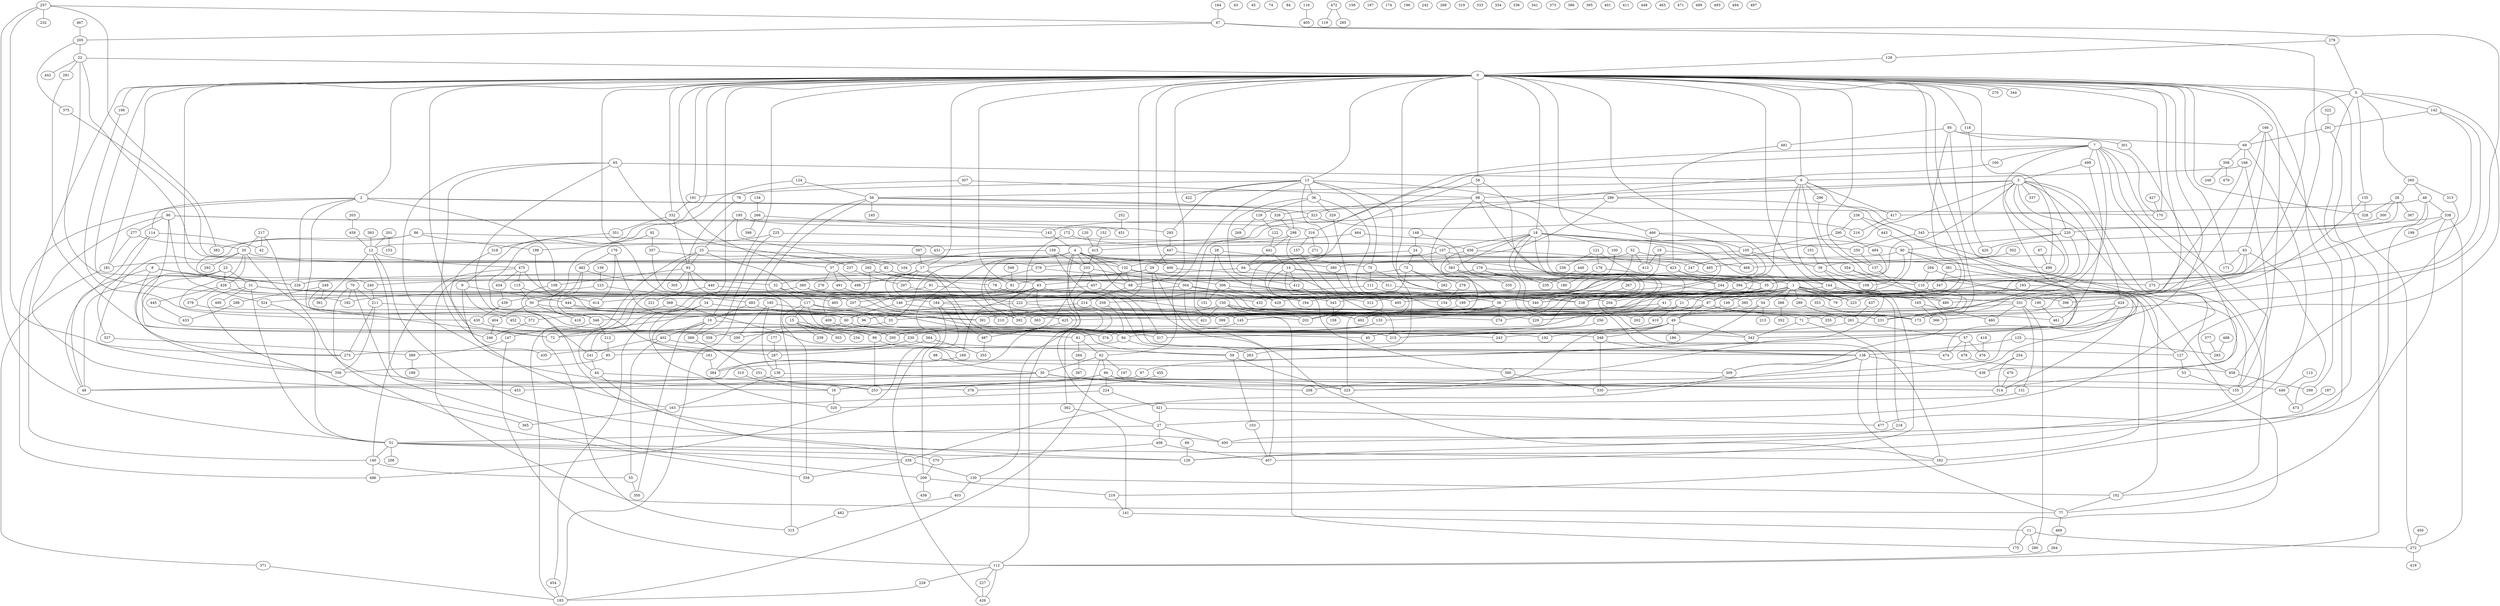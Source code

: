 graph G {
  0;
  1;
  2;
  3;
  4;
  5;
  6;
  7;
  8;
  9;
  10;
  11;
  12;
  13;
  14;
  15;
  16;
  17;
  18;
  19;
  20;
  21;
  22;
  23;
  24;
  25;
  26;
  27;
  28;
  29;
  30;
  31;
  32;
  33;
  34;
  35;
  36;
  37;
  38;
  39;
  40;
  41;
  42;
  43;
  44;
  45;
  46;
  47;
  48;
  49;
  50;
  51;
  52;
  53;
  54;
  55;
  56;
  57;
  58;
  59;
  60;
  61;
  62;
  63;
  64;
  65;
  66;
  67;
  68;
  69;
  70;
  71;
  72;
  73;
  74;
  75;
  76;
  77;
  78;
  79;
  80;
  81;
  82;
  83;
  84;
  85;
  86;
  87;
  88;
  89;
  90;
  91;
  92;
  93;
  94;
  95;
  96;
  97;
  98;
  99;
  100;
  101;
  102;
  103;
  104;
  105;
  106;
  107;
  108;
  109;
  110;
  111;
  112;
  113;
  114;
  115;
  116;
  117;
  118;
  119;
  120;
  121;
  122;
  123;
  124;
  125;
  126;
  127;
  128;
  129;
  130;
  131;
  132;
  133;
  134;
  135;
  136;
  137;
  138;
  139;
  140;
  141;
  142;
  143;
  144;
  145;
  146;
  147;
  148;
  149;
  150;
  151;
  152;
  153;
  154;
  155;
  156;
  157;
  158;
  159;
  160;
  161;
  162;
  163;
  164;
  165;
  166;
  167;
  168;
  169;
  170;
  171;
  172;
  173;
  174;
  175;
  176;
  177;
  178;
  179;
  180;
  181;
  182;
  183;
  184;
  185;
  186;
  187;
  188;
  189;
  190;
  191;
  192;
  193;
  194;
  195;
  196;
  197;
  198;
  199;
  200;
  201;
  202;
  203;
  204;
  205;
  206;
  207;
  208;
  209;
  210;
  211;
  212;
  213;
  214;
  215;
  216;
  217;
  218;
  219;
  220;
  221;
  222;
  223;
  224;
  225;
  226;
  227;
  228;
  229;
  230;
  231;
  232;
  233;
  234;
  235;
  236;
  237;
  238;
  239;
  240;
  241;
  242;
  243;
  244;
  245;
  246;
  247;
  248;
  249;
  250;
  251;
  252;
  253;
  254;
  255;
  256;
  257;
  258;
  259;
  260;
  261;
  262;
  263;
  264;
  265;
  266;
  267;
  268;
  269;
  270;
  271;
  272;
  273;
  274;
  275;
  276;
  277;
  278;
  279;
  280;
  281;
  282;
  283;
  284;
  285;
  286;
  287;
  288;
  289;
  290;
  291;
  292;
  293;
  294;
  295;
  296;
  297;
  298;
  299;
  300;
  301;
  302;
  303;
  304;
  305;
  306;
  307;
  308;
  309;
  310;
  311;
  312;
  313;
  314;
  315;
  316;
  317;
  318;
  319;
  320;
  321;
  322;
  323;
  324;
  325;
  326;
  327;
  328;
  329;
  330;
  331;
  332;
  333;
  334;
  335;
  336;
  337;
  338;
  339;
  340;
  341;
  342;
  343;
  344;
  345;
  346;
  347;
  348;
  349;
  350;
  351;
  352;
  353;
  354;
  355;
  356;
  357;
  358;
  359;
  360;
  361;
  362;
  363;
  364;
  365;
  366;
  367;
  368;
  369;
  370;
  371;
  372;
  373;
  374;
  375;
  376;
  377;
  378;
  379;
  380;
  381;
  382;
  383;
  384;
  385;
  386;
  387;
  388;
  389;
  390;
  391;
  392;
  393;
  394;
  395;
  396;
  397;
  398;
  399;
  400;
  401;
  402;
  403;
  404;
  405;
  406;
  407;
  408;
  409;
  410;
  411;
  412;
  413;
  414;
  415;
  416;
  417;
  418;
  419;
  420;
  421;
  422;
  423;
  424;
  425;
  426;
  427;
  428;
  429;
  430;
  431;
  432;
  433;
  434;
  435;
  436;
  437;
  438;
  439;
  440;
  441;
  442;
  443;
  444;
  445;
  446;
  447;
  448;
  449;
  450;
  451;
  452;
  453;
  454;
  455;
  456;
  457;
  458;
  459;
  460;
  461;
  462;
  463;
  464;
  465;
  466;
  467;
  468;
  469;
  470;
  471;
  472;
  473;
  474;
  475;
  476;
  477;
  478;
  479;
  480;
  481;
  482;
  483;
  484;
  485;
  486;
  487;
  488;
  489;
  490;
  491;
  492;
  493;
  494;
  495;
  496;
  497;
  498;
  499;
   0 -- 1;
   0 -- 2;
   0 -- 5;
   0 -- 6;
   0 -- 9;
   0 -- 10;
   0 -- 13;
   0 -- 17;
   0 -- 18;
   0 -- 37;
   0 -- 58;
   0 -- 71;
   0 -- 72;
   0 -- 79;
   0 -- 81;
   0 -- 106;
   0 -- 118;
   0 -- 137;
   0 -- 140;
   0 -- 144;
   0 -- 155;
   0 -- 170;
   0 -- 171;
   0 -- 173;
   0 -- 182;
   0 -- 191;
   0 -- 214;
   0 -- 240;
   0 -- 241;
   0 -- 259;
   0 -- 263;
   0 -- 270;
   0 -- 272;
   0 -- 299;
   0 -- 328;
   0 -- 342;
   0 -- 344;
   0 -- 406;
   0 -- 432;
   1 -- 21;
   1 -- 41;
   1 -- 50;
   1 -- 54;
   1 -- 79;
   1 -- 149;
   1 -- 165;
   1 -- 204;
   1 -- 208;
   1 -- 218;
   1 -- 223;
   1 -- 259;
   1 -- 289;
   1 -- 312;
   1 -- 388;
   1 -- 391;
   1 -- 396;
   1 -- 399;
   1 -- 407;
   2 -- 72;
   2 -- 108;
   2 -- 114;
   2 -- 170;
   2 -- 226;
   2 -- 326;
   2 -- 486;
   3 -- 27;
   3 -- 35;
   3 -- 36;
   3 -- 98;
   3 -- 155;
   3 -- 226;
   3 -- 231;
   3 -- 247;
   3 -- 286;
   3 -- 337;
   3 -- 424;
   3 -- 496;
   4 -- 27;
   4 -- 33;
   4 -- 68;
   4 -- 110;
   4 -- 112;
   4 -- 132;
   4 -- 173;
   4 -- 233;
   4 -- 392;
   4 -- 468;
   4 -- 486;
   5 -- 35;
   5 -- 127;
   5 -- 135;
   5 -- 142;
   5 -- 260;
   5 -- 477;
   6 -- 56;
   6 -- 59;
   6 -- 296;
   6 -- 340;
   6 -- 345;
   6 -- 384;
   6 -- 417;
   7 -- 12;
   7 -- 102;
   7 -- 126;
   7 -- 160;
   7 -- 170;
   7 -- 173;
   7 -- 275;
   7 -- 316;
   7 -- 317;
   7 -- 499;
   8 -- 48;
   8 -- 207;
   8 -- 226;
   8 -- 273;
   9 -- 163;
   9 -- 241;
   9 -- 444;
   10 -- 72;
   10 -- 317;
   10 -- 350;
   10 -- 369;
   10 -- 402;
   11 -- 175;
   11 -- 272;
   11 -- 280;
   12 -- 16;
   12 -- 126;
   12 -- 361;
   12 -- 475;
   13 -- 38;
   13 -- 62;
   13 -- 64;
   13 -- 75;
   13 -- 191;
   13 -- 238;
   13 -- 293;
   13 -- 422;
   13 -- 466;
   14 -- 194;
   14 -- 275;
   14 -- 311;
   14 -- 390;
   14 -- 412;
   15 -- 40;
   15 -- 99;
   15 -- 234;
   15 -- 239;
   15 -- 303;
   16 -- 320;
   17 -- 59;
   17 -- 146;
   17 -- 210;
   17 -- 297;
   17 -- 487;
   17 -- 498;
   18 -- 87;
   18 -- 100;
   18 -- 107;
   18 -- 210;
   18 -- 274;
   18 -- 295;
   18 -- 340;
   18 -- 383;
   18 -- 456;
   18 -- 468;
   19 -- 194;
   19 -- 413;
   19 -- 496;
   20 -- 226;
   20 -- 292;
   20 -- 406;
   20 -- 428;
   20 -- 430;
   20 -- 452;
   21 -- 96;
   21 -- 410;
   22 -- 0;
   22 -- 109;
   22 -- 281;
   22 -- 376;
   22 -- 442;
   23 -- 31;
   23 -- 48;
   23 -- 200;
   23 -- 356;
   23 -- 428;
   24 -- 36;
   24 -- 37;
   24 -- 73;
   25 -- 93;
   25 -- 183;
   25 -- 202;
   25 -- 315;
   25 -- 380;
   26 -- 300;
   26 -- 328;
   26 -- 367;
   26 -- 485;
   27 -- 51;
   27 -- 400;
   27 -- 408;
   28 -- 75;
   28 -- 151;
   28 -- 189;
   29 -- 32;
   29 -- 162;
   29 -- 240;
   29 -- 407;
   30 -- 48;
   30 -- 325;
   30 -- 449;
   30 -- 453;
   31 -- 51;
   31 -- 194;
   31 -- 340;
   31 -- 365;
   31 -- 480;
   31 -- 490;
   32 -- 117;
   32 -- 192;
   33 -- 200;
   34 -- 161;
   34 -- 320;
   34 -- 421;
   35 -- 87;
   35 -- 94;
   36 -- 133;
   36 -- 274;
   36 -- 425;
   37 -- 276;
   37 -- 491;
   37 -- 498;
   38 -- 129;
   38 -- 329;
   38 -- 366;
   38 -- 412;
   39 -- 109;
   39 -- 392;
   41 -- 262;
   41 -- 346;
   44 -- 370;
   44 -- 378;
   46 -- 238;
   46 -- 338;
   46 -- 400;
   46 -- 417;
   47 -- 205;
   47 -- 331;
   47 -- 366;
   49 -- 61;
   49 -- 186;
   49 -- 192;
   49 -- 325;
   49 -- 342;
   49 -- 348;
   50 -- 391;
   50 -- 404;
   50 -- 416;
   51 -- 126;
   51 -- 140;
   51 -- 162;
   51 -- 206;
   51 -- 339;
   52 -- 343;
   52 -- 380;
   52 -- 413;
   52 -- 485;
   53 -- 155;
   54 -- 97;
   54 -- 213;
   54 -- 492;
   55 -- 350;
   56 -- 183;
   56 -- 245;
   56 -- 298;
   56 -- 315;
   56 -- 323;
   57 -- 474;
   57 -- 476;
   57 -- 478;
   58 -- 98;
   58 -- 132;
   58 -- 262;
   59 -- 103;
   59 -- 325;
   60 -- 94;
   60 -- 215;
   60 -- 384;
   61 -- 62;
   61 -- 284;
   62 -- 30;
   62 -- 66;
   62 -- 183;
   62 -- 197;
   63 -- 48;
   63 -- 72;
   63 -- 169;
   63 -- 222;
   63 -- 392;
   63 -- 474;
   64 -- 81;
   64 -- 215;
   65 -- 6;
   65 -- 61;
   65 -- 82;
   65 -- 246;
   65 -- 253;
   66 -- 16;
   66 -- 208;
   66 -- 224;
   66 -- 253;
   66 -- 314;
   67 -- 496;
   68 -- 0;
   68 -- 214;
   68 -- 495;
   69 -- 126;
   69 -- 168;
   69 -- 308;
   70 -- 182;
   70 -- 209;
   70 -- 211;
   70 -- 359;
   71 -- 162;
   71 -- 342;
   73 -- 222;
   73 -- 226;
   73 -- 279;
   73 -- 282;
   75 -- 111;
   75 -- 204;
   76 -- 93;
   77 -- 469;
   78 -- 71;
   78 -- 312;
   80 -- 109;
   80 -- 162;
   80 -- 181;
   80 -- 381;
   81 -- 483;
   82 -- 68;
   82 -- 77;
   82 -- 394;
   83 -- 39;
   83 -- 171;
   83 -- 275;
   83 -- 394;
   83 -- 473;
   85 -- 356;
   86 -- 198;
   86 -- 273;
   86 -- 382;
   86 -- 431;
   87 -- 49;
   87 -- 60;
   87 -- 145;
   87 -- 173;
   87 -- 461;
   88 -- 30;
   89 -- 126;
   90 -- 277;
   90 -- 316;
   90 -- 324;
   90 -- 342;
   90 -- 451;
   90 -- 453;
   91 -- 138;
   91 -- 182;
   92 -- 50;
   92 -- 357;
   93 -- 44;
   93 -- 108;
   93 -- 295;
   93 -- 305;
   93 -- 440;
   94 -- 263;
   94 -- 273;
   95 -- 69;
   95 -- 301;
   95 -- 325;
   95 -- 385;
   95 -- 481;
   97 -- 253;
   98 -- 144;
   98 -- 223;
   98 -- 323;
   98 -- 363;
   99 -- 169;
   99 -- 253;
   100 -- 465;
   101 -- 39;
   102 -- 77;
   103 -- 407;
   105 -- 39;
   105 -- 376;
   106 -- 96;
   107 -- 231;
   107 -- 383;
   107 -- 429;
   107 -- 485;
   108 -- 400;
   110 -- 314;
   111 -- 385;
   111 -- 439;
   112 -- 227;
   112 -- 228;
   112 -- 426;
   113 -- 449;
   114 -- 42;
   114 -- 48;
   114 -- 327;
   115 -- 50;
   115 -- 414;
   116 -- 405;
   117 -- 15;
   117 -- 33;
   117 -- 145;
   117 -- 230;
   117 -- 359;
   118 -- 420;
   120 -- 415;
   121 -- 178;
   121 -- 204;
   121 -- 258;
   122 -- 441;
   123 -- 324;
   123 -- 483;
   124 -- 56;
   124 -- 60;
   125 -- 138;
   125 -- 283;
   127 -- 53;
   128 -- 0;
   129 -- 122;
   129 -- 269;
   130 -- 102;
   130 -- 403;
   131 -- 320;
   132 -- 35;
   132 -- 68;
   132 -- 87;
   132 -- 130;
   133 -- 358;
   133 -- 374;
   134 -- 266;
   135 -- 173;
   135 -- 328;
   136 -- 163;
   136 -- 314;
   137 -- 255;
   138 -- 77;
   138 -- 309;
   138 -- 339;
   138 -- 436;
   139 -- 123;
   140 -- 55;
   140 -- 486;
   141 -- 11;
   142 -- 110;
   142 -- 291;
   142 -- 396;
   143 -- 4;
   144 -- 190;
   144 -- 429;
   144 -- 480;
   145 -- 230;
   146 -- 60;
   146 -- 392;
   147 -- 112;
   147 -- 389;
   148 -- 24;
   148 -- 477;
   149 -- 229;
   150 -- 175;
   150 -- 202;
   150 -- 210;
   150 -- 231;
   150 -- 255;
   150 -- 421;
   150 -- 492;
   152 -- 415;
   154 -- 105;
   157 -- 202;
   159 -- 104;
   159 -- 233;
   159 -- 317;
   160 -- 431;
   161 -- 384;
   163 -- 365;
   164 -- 47;
   165 -- 366;
   165 -- 460;
   166 -- 69;
   166 -- 83;
   166 -- 219;
   166 -- 480;
   168 -- 6;
   168 -- 414;
   168 -- 458;
   169 -- 384;
   172 -- 207;
   172 -- 456;
   176 -- 215;
   176 -- 414;
   176 -- 462;
   177 -- 287;
   178 -- 180;
   178 -- 244;
   179 -- 63;
   179 -- 110;
   179 -- 180;
   179 -- 235;
   181 -- 0;
   181 -- 371;
   184 -- 209;
   184 -- 363;
   184 -- 426;
   185 -- 136;
   185 -- 200;
   185 -- 391;
   187 -- 473;
   189 -- 96;
   190 -- 461;
   191 -- 332;
   193 -- 223;
   193 -- 314;
   195 -- 25;
   195 -- 104;
   195 -- 293;
   198 -- 96;
   201 -- 12;
   201 -- 153;
   203 -- 459;
   205 -- 22;
   205 -- 375;
   207 -- 243;
   209 -- 219;
   209 -- 438;
   211 -- 273;
   211 -- 346;
   211 -- 356;
   212 -- 85;
   214 -- 33;
   214 -- 362;
   217 -- 20;
   217 -- 42;
   217 -- 155;
   218 -- 400;
   219 -- 141;
   220 -- 0;
   220 -- 80;
   220 -- 87;
   220 -- 420;
   222 -- 60;
   222 -- 274;
   224 -- 163;
   224 -- 321;
   225 -- 107;
   225 -- 198;
   225 -- 369;
   227 -- 426;
   228 -- 183;
   230 -- 59;
   230 -- 85;
   230 -- 435;
   233 -- 295;
   233 -- 304;
   233 -- 457;
   236 -- 290;
   236 -- 443;
   236 -- 458;
   237 -- 297;
   240 -- 211;
   241 -- 44;
   244 -- 238;
   247 -- 309;
   249 -- 288;
   249 -- 361;
   249 -- 372;
   250 -- 137;
   251 -- 253;
   252 -- 451;
   254 -- 314;
   254 -- 436;
   256 -- 215;
   257 -- 47;
   257 -- 51;
   257 -- 232;
   257 -- 356;
   257 -- 382;
   259 -- 94;
   260 -- 26;
   260 -- 46;
   260 -- 313;
   261 -- 40;
   261 -- 57;
   264 -- 112;
   265 -- 63;
   265 -- 78;
   265 -- 409;
   266 -- 143;
   266 -- 398;
   267 -- 340;
   272 -- 419;
   277 -- 20;
   277 -- 181;
   278 -- 5;
   278 -- 128;
   279 -- 154;
   281 -- 358;
   284 -- 387;
   286 -- 17;
   286 -- 175;
   286 -- 326;
   287 -- 136;
   288 -- 433;
   289 -- 261;
   290 -- 105;
   290 -- 484;
   291 -- 69;
   291 -- 112;
   293 -- 447;
   294 -- 110;
   294 -- 474;
   296 -- 127;
   297 -- 222;
   298 -- 145;
   298 -- 343;
   298 -- 441;
   300 -- 220;
   301 -- 436;
   302 -- 468;
   304 -- 36;
   304 -- 184;
   304 -- 348;
   304 -- 429;
   306 -- 151;
   306 -- 154;
   306 -- 340;
   307 -- 76;
   307 -- 98;
   308 -- 248;
   308 -- 479;
   309 -- 330;
   310 -- 16;
   311 -- 79;
   313 -- 155;
   316 -- 157;
   316 -- 271;
   318 -- 435;
   321 -- 27;
   321 -- 477;
   322 -- 291;
   323 -- 143;
   323 -- 216;
   324 -- 51;
   326 -- 298;
   327 -- 389;
   329 -- 492;
   331 -- 131;
   331 -- 202;
   331 -- 280;
   331 -- 460;
   332 -- 0;
   332 -- 93;
   332 -- 351;
   338 -- 77;
   338 -- 199;
   338 -- 272;
   338 -- 345;
   339 -- 130;
   339 -- 359;
   343 -- 158;
   345 -- 250;
   346 -- 147;
   346 -- 212;
   347 -- 189;
   348 -- 138;
   348 -- 330;
   349 -- 81;
   351 -- 318;
   353 -- 173;
   354 -- 110;
   354 -- 495;
   357 -- 237;
   357 -- 343;
   360 -- 146;
   360 -- 432;
   360 -- 454;
   362 -- 141;
   364 -- 287;
   364 -- 355;
   368 -- 309;
   368 -- 372;
   369 -- 251;
   370 -- 209;
   371 -- 183;
   372 -- 246;
   375 -- 132;
   376 -- 306;
   376 -- 425;
   377 -- 283;
   379 -- 60;
   380 -- 325;
   381 -- 102;
   381 -- 347;
   383 -- 1;
   383 -- 138;
   383 -- 335;
   385 -- 49;
   388 -- 352;
   389 -- 188;
   390 -- 330;
   393 -- 12;
   394 -- 331;
   394 -- 421;
   397 -- 17;
   402 -- 55;
   402 -- 127;
   402 -- 241;
   403 -- 482;
   404 -- 246;
   406 -- 35;
   408 -- 370;
   408 -- 407;
   409 -- 374;
   410 -- 243;
   412 -- 343;
   415 -- 233;
   417 -- 216;
   418 -- 476;
   423 -- 99;
   423 -- 244;
   424 -- 16;
   424 -- 215;
   424 -- 231;
   425 -- 487;
   427 -- 170;
   428 -- 379;
   428 -- 445;
   428 -- 465;
   430 -- 295;
   434 -- 439;
   437 -- 261;
   439 -- 430;
   440 -- 207;
   440 -- 221;
   441 -- 14;
   441 -- 64;
   443 -- 207;
   444 -- 60;
   444 -- 210;
   445 -- 433;
   446 -- 235;
   447 -- 29;
   447 -- 247;
   449 -- 473;
   450 -- 272;
   452 -- 99;
   454 -- 183;
   455 -- 378;
   456 -- 391;
   456 -- 423;
   457 -- 146;
   457 -- 229;
   458 -- 299;
   459 -- 12;
   462 -- 32;
   462 -- 287;
   462 -- 346;
   464 -- 250;
   464 -- 415;
   466 -- 80;
   466 -- 105;
   466 -- 413;
   467 -- 205;
   469 -- 264;
   470 -- 314;
   472 -- 119;
   472 -- 285;
   475 -- 115;
   475 -- 140;
   475 -- 238;
   475 -- 434;
   478 -- 458;
   481 -- 423;
   482 -- 315;
   483 -- 10;
   483 -- 399;
   484 -- 244;
   487 -- 355;
   488 -- 283;
   491 -- 184;
   499 -- 3;
   499 -- 461;
}

